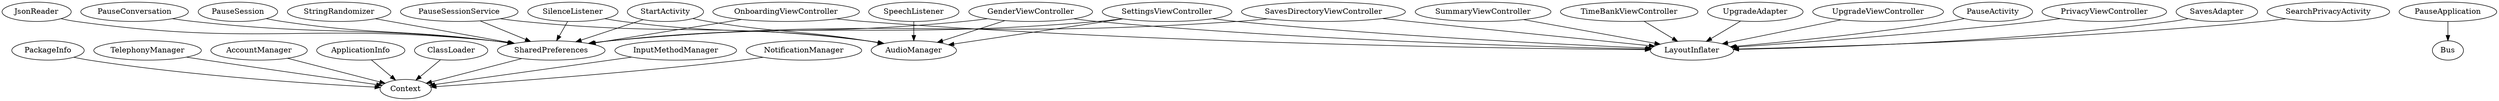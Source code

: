 digraph G1 {
  concentrate = true;
  AccountManager -> Context;
  ApplicationInfo -> Context;
  ClassLoader -> Context;
  GenderViewController -> SharedPreferences;
  GenderViewController -> AudioManager;
  GenderViewController -> LayoutInflater;
  InputMethodManager -> Context;
  JsonReader -> SharedPreferences;
  NotificationManager -> Context;
  OnboardingViewController -> SharedPreferences;
  OnboardingViewController -> LayoutInflater;
  PackageInfo -> Context;
  PauseActivity -> LayoutInflater;
  PauseApplication -> Bus;
  PauseConversation -> SharedPreferences;
  PauseSession -> SharedPreferences;
  PauseSessionService -> SharedPreferences;
  PauseSessionService -> AudioManager;
  PrivacyViewController -> LayoutInflater;
  SavesAdapter -> LayoutInflater;
  SavesDirectoryViewController -> SharedPreferences;
  SavesDirectoryViewController -> LayoutInflater;
  SearchPrivacyActivity -> LayoutInflater;
  SettingsViewController -> SharedPreferences;
  SettingsViewController -> AudioManager;
  SettingsViewController -> LayoutInflater;
  SharedPreferences -> Context;
  SilenceListener -> SharedPreferences;
  SilenceListener -> AudioManager;
  SpeechListener -> AudioManager;
  StartActivity -> SharedPreferences;
  StartActivity -> AudioManager;
  StringRandomizer -> SharedPreferences;
  SummaryViewController -> LayoutInflater;
  TelephonyManager -> Context;
  TimeBankViewController -> LayoutInflater;
  UpgradeAdapter -> LayoutInflater;
  UpgradeViewController -> LayoutInflater;
}
